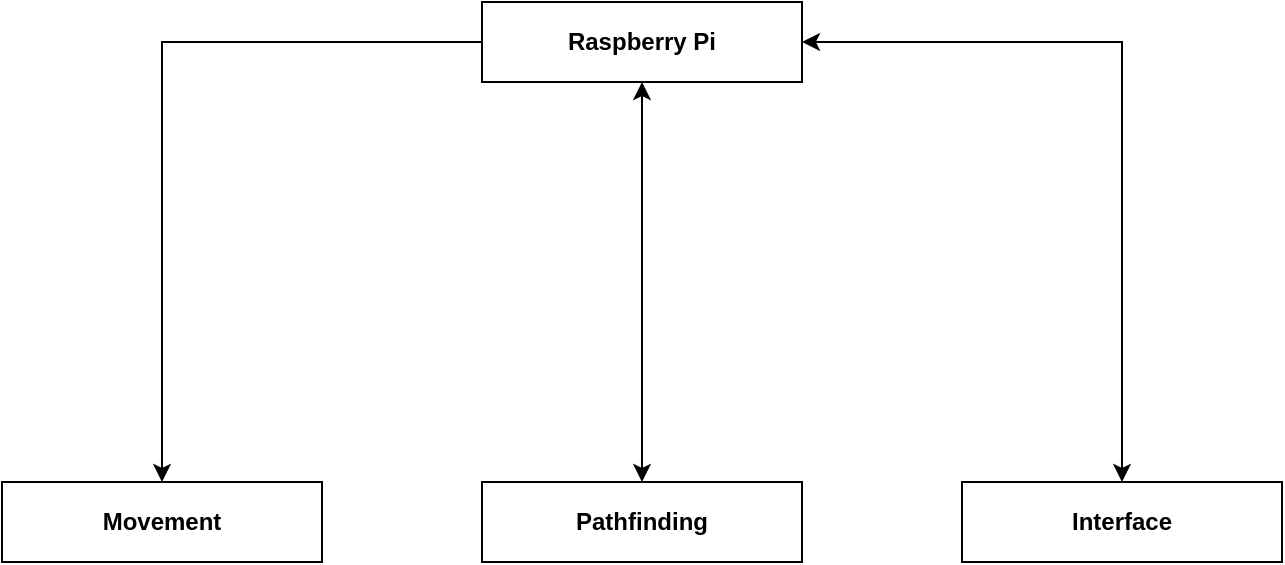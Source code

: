 <mxfile version="26.0.16">
  <diagram name="Page-1" id="trQdiBlen_foMQJMFfYV">
    <mxGraphModel dx="474" dy="828" grid="1" gridSize="10" guides="1" tooltips="1" connect="1" arrows="1" fold="1" page="1" pageScale="1" pageWidth="850" pageHeight="1100" math="0" shadow="0">
      <root>
        <mxCell id="0" />
        <mxCell id="1" parent="0" />
        <mxCell id="0nKidd32OIN0jVX-Ibuc-1" value="Raspberry Pi" style="rounded=0;whiteSpace=wrap;html=1;fontStyle=1" parent="1" vertex="1">
          <mxGeometry x="320" y="160" width="160" height="40" as="geometry" />
        </mxCell>
        <mxCell id="0nKidd32OIN0jVX-Ibuc-32" style="edgeStyle=orthogonalEdgeStyle;rounded=0;orthogonalLoop=1;jettySize=auto;html=1;exitX=0.5;exitY=0;exitDx=0;exitDy=0;entryX=0.5;entryY=1;entryDx=0;entryDy=0;startArrow=classic;startFill=1;" parent="1" source="S3RhkGWWBwXY9xmaBQJ2-2" target="0nKidd32OIN0jVX-Ibuc-1" edge="1">
          <mxGeometry relative="1" as="geometry" />
        </mxCell>
        <mxCell id="0nKidd32OIN0jVX-Ibuc-34" style="edgeStyle=orthogonalEdgeStyle;rounded=0;orthogonalLoop=1;jettySize=auto;html=1;exitX=0;exitY=0.5;exitDx=0;exitDy=0;startArrow=none;startFill=0;entryX=0.5;entryY=0;entryDx=0;entryDy=0;endArrow=classic;endFill=1;" parent="1" source="0nKidd32OIN0jVX-Ibuc-1" target="S3RhkGWWBwXY9xmaBQJ2-4" edge="1">
          <mxGeometry relative="1" as="geometry">
            <mxPoint x="300" y="180" as="sourcePoint" />
            <mxPoint x="160" y="280" as="targetPoint" />
          </mxGeometry>
        </mxCell>
        <mxCell id="0nKidd32OIN0jVX-Ibuc-37" style="edgeStyle=orthogonalEdgeStyle;rounded=0;orthogonalLoop=1;jettySize=auto;html=1;exitX=1;exitY=0.5;exitDx=0;exitDy=0;entryX=0.5;entryY=0;entryDx=0;entryDy=0;startArrow=classic;startFill=1;" parent="1" source="0nKidd32OIN0jVX-Ibuc-1" target="S3RhkGWWBwXY9xmaBQJ2-3" edge="1">
          <mxGeometry relative="1" as="geometry">
            <mxPoint x="490" y="190" as="sourcePoint" />
            <mxPoint x="720" y="440" as="targetPoint" />
          </mxGeometry>
        </mxCell>
        <mxCell id="S3RhkGWWBwXY9xmaBQJ2-2" value="&lt;b&gt;Pathfinding&lt;/b&gt;" style="rounded=0;whiteSpace=wrap;html=1;" parent="1" vertex="1">
          <mxGeometry x="320" y="400" width="160" height="40" as="geometry" />
        </mxCell>
        <mxCell id="S3RhkGWWBwXY9xmaBQJ2-3" value="&lt;b&gt;Interface&lt;/b&gt;" style="rounded=0;whiteSpace=wrap;html=1;" parent="1" vertex="1">
          <mxGeometry x="560" y="400" width="160" height="40" as="geometry" />
        </mxCell>
        <mxCell id="S3RhkGWWBwXY9xmaBQJ2-4" value="&lt;b&gt;Movement&lt;/b&gt;" style="rounded=0;whiteSpace=wrap;html=1;" parent="1" vertex="1">
          <mxGeometry x="80" y="400" width="160" height="40" as="geometry" />
        </mxCell>
      </root>
    </mxGraphModel>
  </diagram>
</mxfile>
